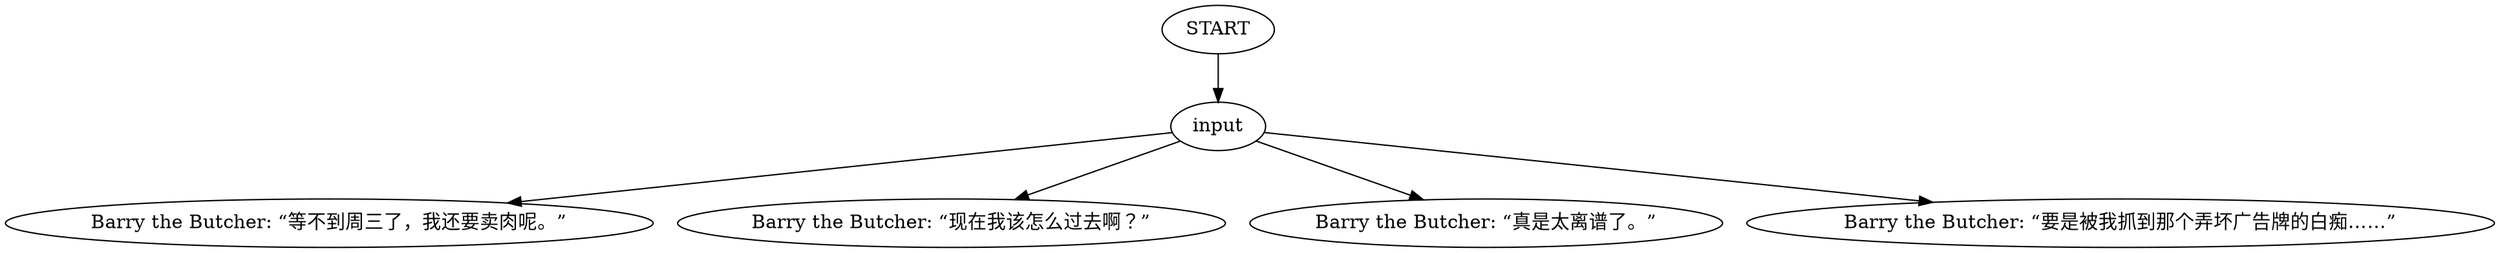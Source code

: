 # CANAL / BARRY barks
# Barry the Butcher barks.
# ==================================================
digraph G {
	  0 [label="START"];
	  1 [label="input"];
	  2 [label="Barry the Butcher: “等不到周三了，我还要卖肉呢。”"];
	  3 [label="Barry the Butcher: “现在我该怎么过去啊？”"];
	  4 [label="Barry the Butcher: “真是太离谱了。”"];
	  5 [label="Barry the Butcher: “要是被我抓到那个弄坏广告牌的白痴……”"];
	  0 -> 1
	  1 -> 2
	  1 -> 3
	  1 -> 4
	  1 -> 5
}

